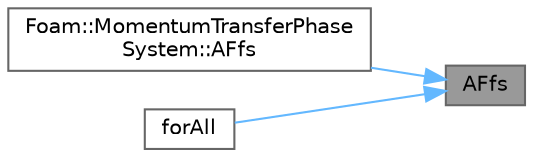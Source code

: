 digraph "AFfs"
{
 // LATEX_PDF_SIZE
  bgcolor="transparent";
  edge [fontname=Helvetica,fontsize=10,labelfontname=Helvetica,labelfontsize=10];
  node [fontname=Helvetica,fontsize=10,shape=box,height=0.2,width=0.4];
  rankdir="RL";
  Node1 [id="Node000001",label="AFfs",height=0.2,width=0.4,color="gray40", fillcolor="grey60", style="filled", fontcolor="black",tooltip=" "];
  Node1 -> Node2 [id="edge1_Node000001_Node000002",dir="back",color="steelblue1",style="solid",tooltip=" "];
  Node2 [id="Node000002",label="Foam::MomentumTransferPhase\lSystem::AFfs",height=0.2,width=0.4,color="grey40", fillcolor="white", style="filled",URL="$classFoam_1_1MomentumTransferPhaseSystem.html#a04864ad542f057b72c1cc52c3fd5cec4",tooltip=" "];
  Node1 -> Node3 [id="edge2_Node000001_Node000003",dir="back",color="steelblue1",style="solid",tooltip=" "];
  Node3 [id="Node000003",label="forAll",height=0.2,width=0.4,color="grey40", fillcolor="white", style="filled",URL="$multiphase_2reactingMultiphaseEulerFoam_2pUf_2pEqn_8H.html#a4b631fc14bd2aab470f9f3b1dcdde30a",tooltip=" "];
}
